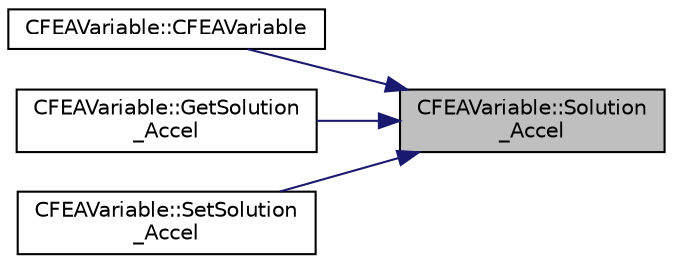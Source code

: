 digraph "CFEAVariable::Solution_Accel"
{
 // LATEX_PDF_SIZE
  edge [fontname="Helvetica",fontsize="10",labelfontname="Helvetica",labelfontsize="10"];
  node [fontname="Helvetica",fontsize="10",shape=record];
  rankdir="RL";
  Node1 [label="CFEAVariable::Solution\l_Accel",height=0.2,width=0.4,color="black", fillcolor="grey75", style="filled", fontcolor="black",tooltip=" "];
  Node1 -> Node2 [dir="back",color="midnightblue",fontsize="10",style="solid",fontname="Helvetica"];
  Node2 [label="CFEAVariable::CFEAVariable",height=0.2,width=0.4,color="black", fillcolor="white", style="filled",URL="$classCFEAVariable.html#af903380be6b3b699751e694d896af2c1",tooltip="Constructor of the class."];
  Node1 -> Node3 [dir="back",color="midnightblue",fontsize="10",style="solid",fontname="Helvetica"];
  Node3 [label="CFEAVariable::GetSolution\l_Accel",height=0.2,width=0.4,color="black", fillcolor="white", style="filled",URL="$classCFEAVariable.html#a0ed0e2f70e622fa61c06d491b080209f",tooltip="Get the acceleration (Structural Analysis)."];
  Node1 -> Node4 [dir="back",color="midnightblue",fontsize="10",style="solid",fontname="Helvetica"];
  Node4 [label="CFEAVariable::SetSolution\l_Accel",height=0.2,width=0.4,color="black", fillcolor="white", style="filled",URL="$classCFEAVariable.html#a7fd73a1519146ca878e68c3bd4d47da9",tooltip="Set the value of the acceleration (Structural Analysis)."];
}
